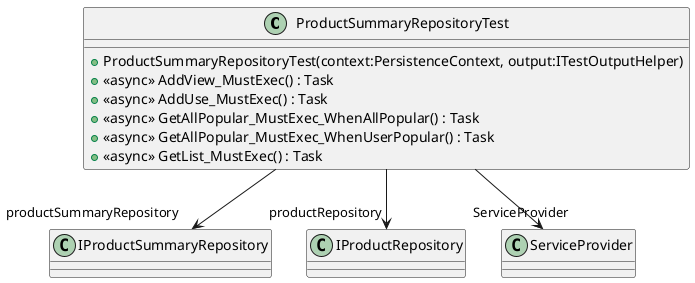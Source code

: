@startuml
class ProductSummaryRepositoryTest {
    + ProductSummaryRepositoryTest(context:PersistenceContext, output:ITestOutputHelper)
    + <<async>> AddView_MustExec() : Task
    + <<async>> AddUse_MustExec() : Task
    + <<async>> GetAllPopular_MustExec_WhenAllPopular() : Task
    + <<async>> GetAllPopular_MustExec_WhenUserPopular() : Task
    + <<async>> GetList_MustExec() : Task
}
ProductSummaryRepositoryTest --> "productSummaryRepository" IProductSummaryRepository
ProductSummaryRepositoryTest --> "productRepository" IProductRepository
ProductSummaryRepositoryTest --> "ServiceProvider" ServiceProvider
@enduml
